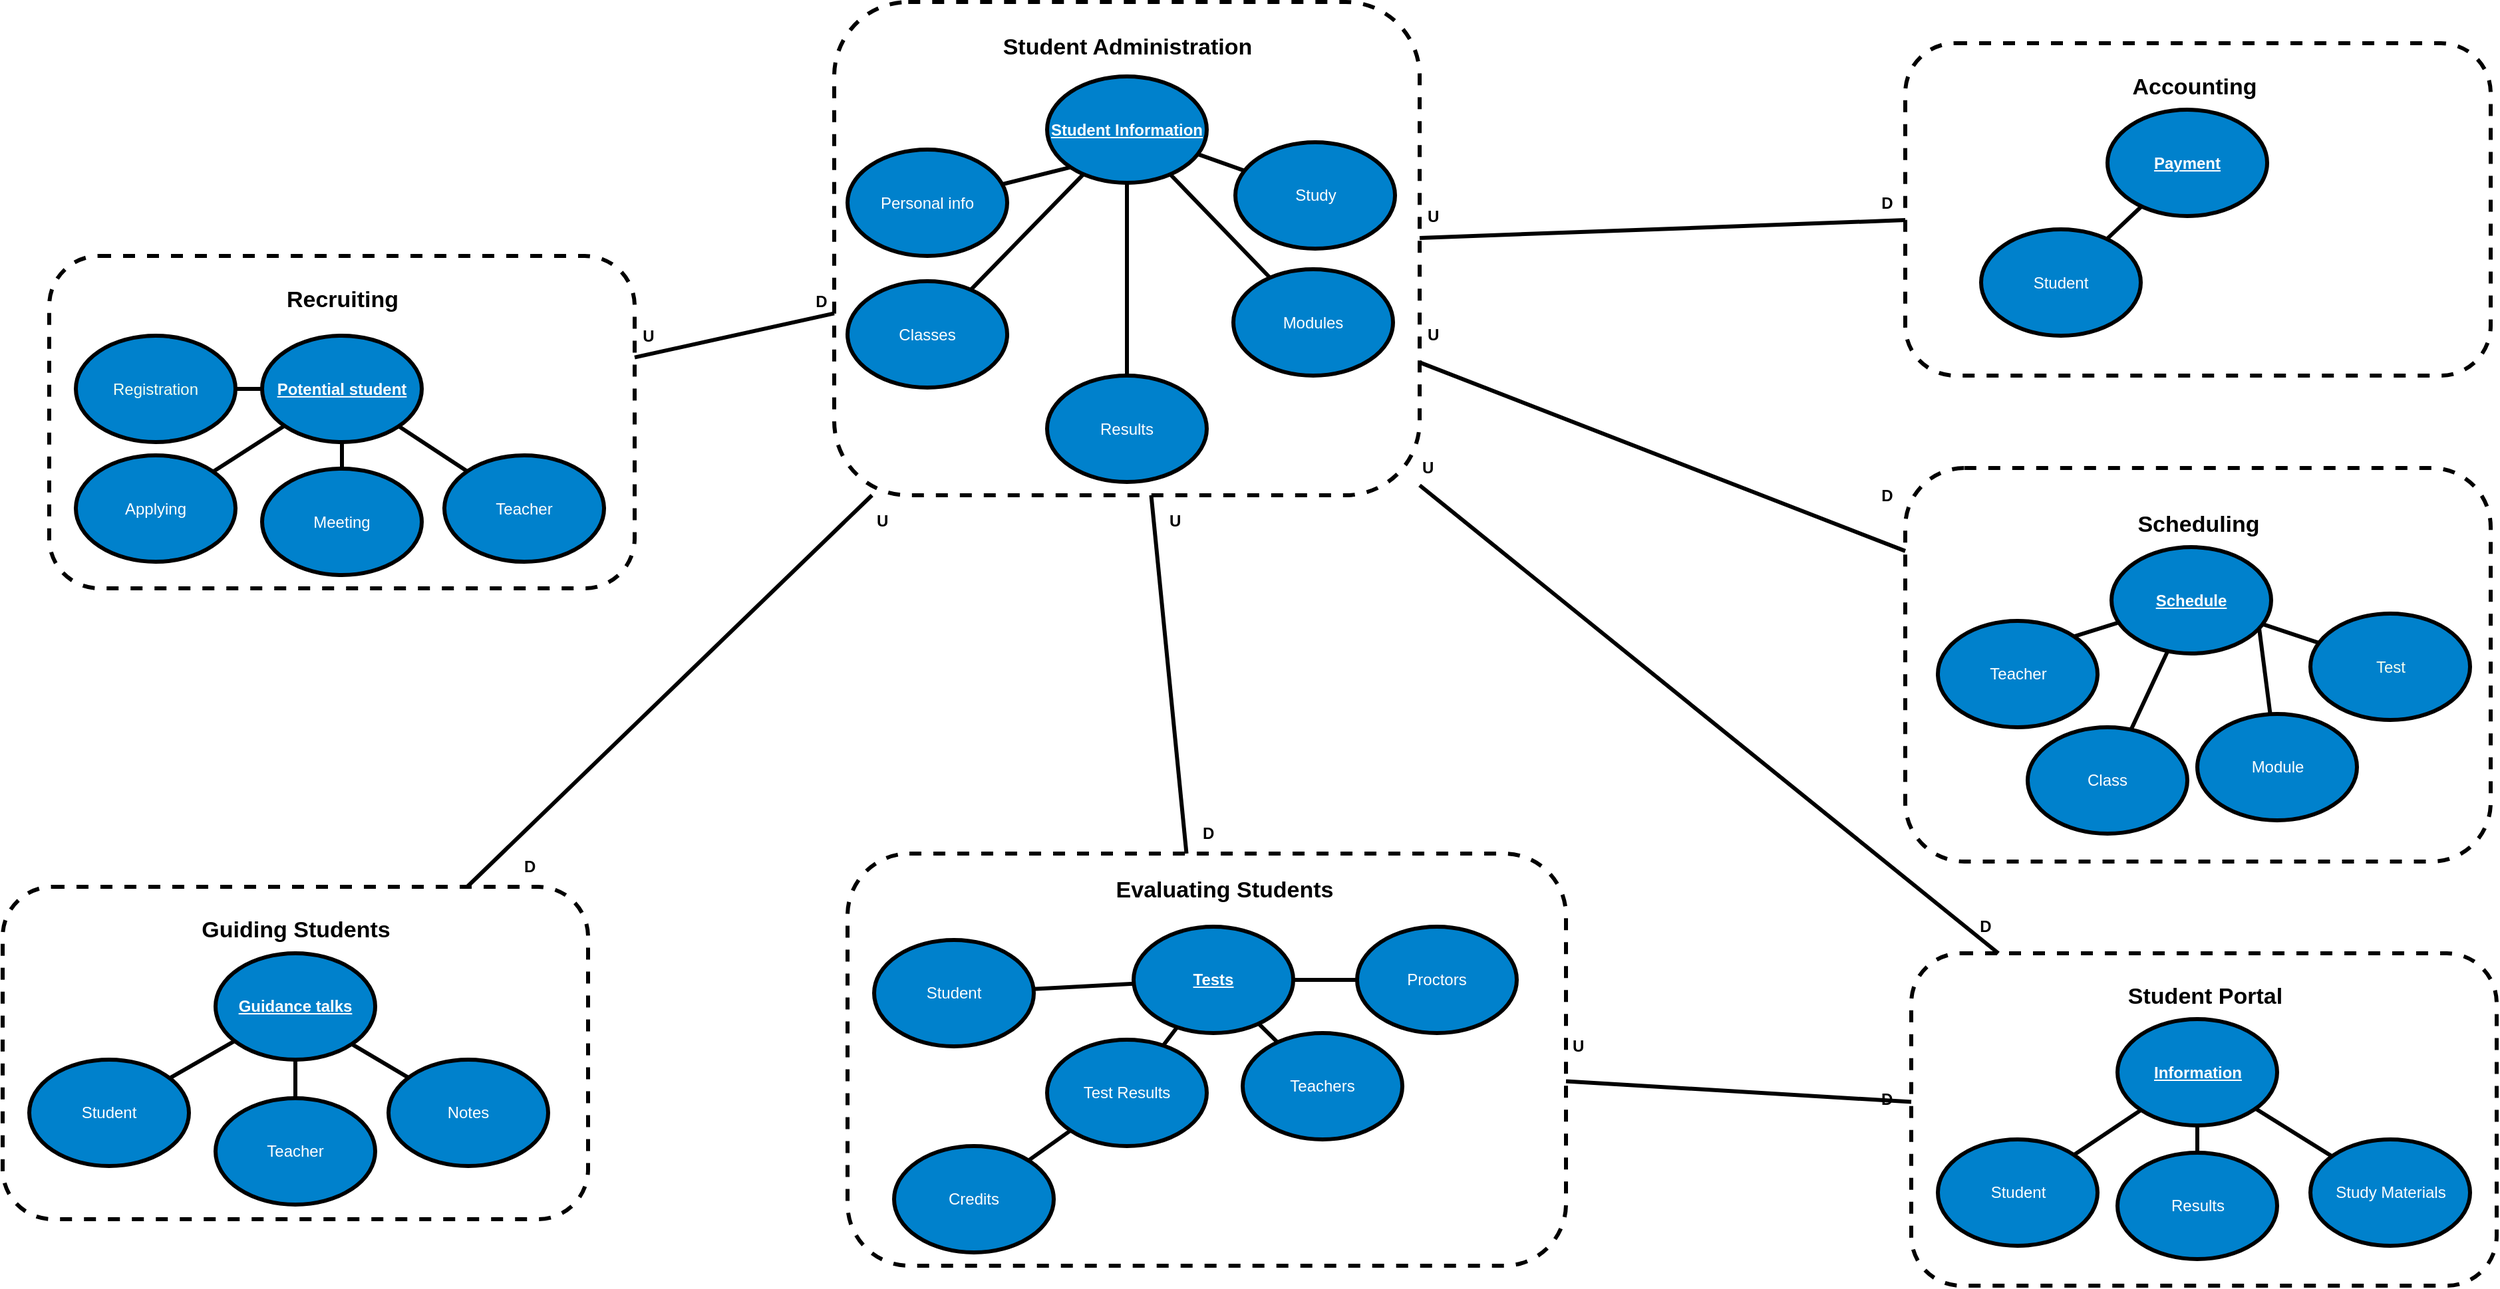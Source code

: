 <mxfile version="10.6.7" type="device"><diagram id="IRbVIgRhommmWBcJU5Y_" name="Page-1"><mxGraphModel dx="1624" dy="449" grid="1" gridSize="10" guides="1" tooltips="1" connect="1" arrows="1" fold="1" page="1" pageScale="1" pageWidth="827" pageHeight="1169" math="0" shadow="0"><root><mxCell id="0"/><mxCell id="1" parent="0"/><mxCell id="iehb84xcE1WrMucQQFT0-1" value="" style="rounded=1;whiteSpace=wrap;html=1;dashed=1;strokeWidth=3;" parent="1" vertex="1"><mxGeometry x="-750" y="495.5" width="440" height="250" as="geometry"/></mxCell><mxCell id="iehb84xcE1WrMucQQFT0-2" value="&lt;div style=&quot;text-align: right ; font-size: 17px&quot;&gt;&lt;font style=&quot;font-size: 17px&quot;&gt;&lt;b&gt;Recruiting&lt;/b&gt;&lt;/font&gt;&lt;/div&gt;" style="text;html=1;resizable=0;points=[];autosize=1;align=center;verticalAlign=top;spacingTop=-4;" parent="1" vertex="1"><mxGeometry x="-580" y="515.5" width="100" height="20" as="geometry"/></mxCell><mxCell id="iehb84xcE1WrMucQQFT0-7" value="" style="rounded=1;whiteSpace=wrap;html=1;dashed=1;strokeWidth=3;" parent="1" vertex="1"><mxGeometry x="-160" y="304.5" width="440" height="371" as="geometry"/></mxCell><mxCell id="iehb84xcE1WrMucQQFT0-8" value="&lt;div style=&quot;text-align: right ; font-size: 17px&quot;&gt;&lt;font style=&quot;font-size: 17px&quot;&gt;&lt;b&gt;Student Administration&lt;/b&gt;&lt;/font&gt;&lt;/div&gt;" style="text;html=1;resizable=0;points=[];autosize=1;align=center;verticalAlign=top;spacingTop=-4;" parent="1" vertex="1"><mxGeometry x="-40" y="325.5" width="200" height="20" as="geometry"/></mxCell><mxCell id="iehb84xcE1WrMucQQFT0-9" value="" style="rounded=1;whiteSpace=wrap;html=1;dashed=1;strokeWidth=3;" parent="1" vertex="1"><mxGeometry x="645" y="335.5" width="440" height="250" as="geometry"/></mxCell><mxCell id="iehb84xcE1WrMucQQFT0-10" value="&lt;div style=&quot;text-align: right ; font-size: 17px&quot;&gt;&lt;font style=&quot;font-size: 17px&quot;&gt;&lt;b&gt;Accounting&lt;/b&gt;&lt;/font&gt;&lt;/div&gt;" style="text;html=1;resizable=0;points=[];autosize=1;align=center;verticalAlign=top;spacingTop=-4;" parent="1" vertex="1"><mxGeometry x="807" y="355.5" width="110" height="20" as="geometry"/></mxCell><mxCell id="iehb84xcE1WrMucQQFT0-11" value="" style="rounded=1;whiteSpace=wrap;html=1;dashed=1;strokeWidth=3;" parent="1" vertex="1"><mxGeometry x="649.5" y="1020" width="440" height="250" as="geometry"/></mxCell><mxCell id="iehb84xcE1WrMucQQFT0-12" value="&lt;div style=&quot;text-align: right ; font-size: 17px&quot;&gt;&lt;font style=&quot;font-size: 17px&quot;&gt;&lt;b&gt;Student Portal&lt;/b&gt;&lt;/font&gt;&lt;/div&gt;" style="text;html=1;resizable=0;points=[];autosize=1;align=center;verticalAlign=top;spacingTop=-4;" parent="1" vertex="1"><mxGeometry x="804.5" y="1040" width="130" height="20" as="geometry"/></mxCell><mxCell id="iehb84xcE1WrMucQQFT0-13" value="" style="rounded=1;whiteSpace=wrap;html=1;dashed=1;strokeWidth=3;" parent="1" vertex="1"><mxGeometry x="-785" y="970" width="440" height="250" as="geometry"/></mxCell><mxCell id="iehb84xcE1WrMucQQFT0-14" value="&lt;div style=&quot;text-align: right ; font-size: 17px&quot;&gt;&lt;font style=&quot;font-size: 17px&quot;&gt;&lt;b&gt;Guiding Students&lt;/b&gt;&lt;/font&gt;&lt;/div&gt;" style="text;html=1;resizable=0;points=[];autosize=1;align=center;verticalAlign=top;spacingTop=-4;" parent="1" vertex="1"><mxGeometry x="-645" y="990" width="160" height="20" as="geometry"/></mxCell><mxCell id="iehb84xcE1WrMucQQFT0-15" value="" style="rounded=1;whiteSpace=wrap;html=1;dashed=1;strokeWidth=3;" parent="1" vertex="1"><mxGeometry x="-150" y="945" width="540" height="310" as="geometry"/></mxCell><mxCell id="iehb84xcE1WrMucQQFT0-16" value="&lt;div style=&quot;text-align: right ; font-size: 17px&quot;&gt;&lt;font style=&quot;font-size: 17px&quot;&gt;&lt;b&gt;Evaluating Students&lt;/b&gt;&lt;/font&gt;&lt;/div&gt;" style="text;html=1;resizable=0;points=[];autosize=1;align=center;verticalAlign=top;spacingTop=-4;" parent="1" vertex="1"><mxGeometry x="43" y="960" width="180" height="20" as="geometry"/></mxCell><mxCell id="iehb84xcE1WrMucQQFT0-17" value="&lt;font color=&quot;#ffffff&quot;&gt;&lt;b&gt;&lt;u&gt;Payment&lt;/u&gt;&lt;/b&gt;&lt;/font&gt;" style="ellipse;whiteSpace=wrap;html=1;strokeWidth=3;align=center;fontColor=#F3FFF0;fillColor=#0081CC;" parent="1" vertex="1"><mxGeometry x="797" y="385.5" width="120" height="80" as="geometry"/></mxCell><mxCell id="iehb84xcE1WrMucQQFT0-18" value="&lt;font color=&quot;#ffffff&quot;&gt;&lt;b&gt;&lt;u&gt;Potential student&lt;/u&gt;&lt;/b&gt;&lt;br&gt;&lt;/font&gt;" style="ellipse;whiteSpace=wrap;html=1;strokeWidth=3;align=center;fontColor=#F3FFF0;fillColor=#0081CC;" parent="1" vertex="1"><mxGeometry x="-590" y="555.5" width="120" height="80" as="geometry"/></mxCell><mxCell id="iehb84xcE1WrMucQQFT0-19" value="&lt;font color=&quot;#ffffff&quot;&gt;&lt;b&gt;&lt;u&gt;Student Information&lt;/u&gt;&lt;/b&gt;&lt;/font&gt;" style="ellipse;whiteSpace=wrap;html=1;strokeWidth=3;align=center;fontColor=#F3FFF0;fillColor=#0081CC;" parent="1" vertex="1"><mxGeometry y="360.5" width="120" height="80" as="geometry"/></mxCell><mxCell id="iehb84xcE1WrMucQQFT0-20" value="" style="rounded=1;whiteSpace=wrap;html=1;dashed=1;strokeWidth=3;" parent="1" vertex="1"><mxGeometry x="645" y="655" width="440" height="296" as="geometry"/></mxCell><mxCell id="iehb84xcE1WrMucQQFT0-21" value="&lt;div style=&quot;text-align: right ; font-size: 17px&quot;&gt;&lt;font style=&quot;font-size: 17px&quot;&gt;&lt;b&gt;Scheduling&lt;/b&gt;&lt;/font&gt;&lt;/div&gt;" style="text;html=1;resizable=0;points=[];autosize=1;align=center;verticalAlign=top;spacingTop=-4;" parent="1" vertex="1"><mxGeometry x="810" y="684.5" width="110" height="20" as="geometry"/></mxCell><mxCell id="iehb84xcE1WrMucQQFT0-22" value="&lt;font color=&quot;#ffffff&quot;&gt;Student&lt;/font&gt;" style="ellipse;whiteSpace=wrap;html=1;strokeWidth=3;align=center;fontColor=#F3FFF0;fillColor=#0081CC;" parent="1" vertex="1"><mxGeometry x="-130" y="1010" width="120" height="80" as="geometry"/></mxCell><mxCell id="iehb84xcE1WrMucQQFT0-24" value="&lt;font color=&quot;#ffffff&quot;&gt;&lt;b&gt;&lt;u&gt;Information&lt;/u&gt;&lt;/b&gt;&lt;/font&gt;" style="ellipse;whiteSpace=wrap;html=1;strokeWidth=3;align=center;fontColor=#F3FFF0;fillColor=#0081CC;" parent="1" vertex="1"><mxGeometry x="804.5" y="1069.5" width="120" height="80" as="geometry"/></mxCell><mxCell id="iehb84xcE1WrMucQQFT0-25" value="&lt;font color=&quot;#ffffff&quot;&gt;&lt;b&gt;&lt;u&gt;Guidance talks&lt;/u&gt;&lt;/b&gt;&lt;/font&gt;" style="ellipse;whiteSpace=wrap;html=1;strokeWidth=3;align=center;fontColor=#F3FFF0;fillColor=#0081CC;" parent="1" vertex="1"><mxGeometry x="-625" y="1020" width="120" height="80" as="geometry"/></mxCell><mxCell id="iehb84xcE1WrMucQQFT0-26" value="&lt;font color=&quot;#ffffff&quot;&gt;Student&lt;/font&gt;" style="ellipse;whiteSpace=wrap;html=1;strokeWidth=3;align=center;fontColor=#F3FFF0;fillColor=#0081CC;" parent="1" vertex="1"><mxGeometry x="-765" y="1100" width="120" height="80" as="geometry"/></mxCell><mxCell id="iehb84xcE1WrMucQQFT0-27" value="&lt;font color=&quot;#ffffff&quot;&gt;Teacher&lt;/font&gt;" style="ellipse;whiteSpace=wrap;html=1;strokeWidth=3;align=center;fontColor=#F3FFF0;fillColor=#0081CC;" parent="1" vertex="1"><mxGeometry x="-625" y="1129" width="120" height="80" as="geometry"/></mxCell><mxCell id="iehb84xcE1WrMucQQFT0-28" value="&lt;font color=&quot;#ffffff&quot;&gt;Notes&lt;/font&gt;" style="ellipse;whiteSpace=wrap;html=1;strokeWidth=3;align=center;fontColor=#F3FFF0;fillColor=#0081CC;" parent="1" vertex="1"><mxGeometry x="-495" y="1100" width="120" height="80" as="geometry"/></mxCell><mxCell id="iehb84xcE1WrMucQQFT0-30" value="" style="endArrow=none;html=1;fontColor=#F3FFF0;entryX=1;entryY=1;entryDx=0;entryDy=0;strokeWidth=3;" parent="1" source="iehb84xcE1WrMucQQFT0-28" target="iehb84xcE1WrMucQQFT0-25" edge="1"><mxGeometry width="50" height="50" relative="1" as="geometry"><mxPoint x="-1535" y="1290" as="sourcePoint"/><mxPoint x="-1485" y="1240" as="targetPoint"/></mxGeometry></mxCell><mxCell id="iehb84xcE1WrMucQQFT0-31" value="" style="endArrow=none;html=1;fontColor=#F3FFF0;entryX=0.5;entryY=1;entryDx=0;entryDy=0;strokeWidth=3;" parent="1" source="iehb84xcE1WrMucQQFT0-27" target="iehb84xcE1WrMucQQFT0-25" edge="1"><mxGeometry width="50" height="50" relative="1" as="geometry"><mxPoint x="-469.901" y="1123.468" as="sourcePoint"/><mxPoint x="-513" y="1098" as="targetPoint"/></mxGeometry></mxCell><mxCell id="iehb84xcE1WrMucQQFT0-32" value="" style="endArrow=none;html=1;fontColor=#F3FFF0;strokeWidth=3;" parent="1" source="iehb84xcE1WrMucQQFT0-25" target="iehb84xcE1WrMucQQFT0-26" edge="1"><mxGeometry width="50" height="50" relative="1" as="geometry"><mxPoint x="-459.901" y="1133.468" as="sourcePoint"/><mxPoint x="-503" y="1108" as="targetPoint"/></mxGeometry></mxCell><mxCell id="iehb84xcE1WrMucQQFT0-34" value="&lt;font color=&quot;#ffffff&quot;&gt;Meeting&lt;/font&gt;" style="ellipse;whiteSpace=wrap;html=1;strokeWidth=3;align=center;fontColor=#F3FFF0;fillColor=#0081CC;" parent="1" vertex="1"><mxGeometry x="-590" y="655.5" width="120" height="80" as="geometry"/></mxCell><mxCell id="iehb84xcE1WrMucQQFT0-35" value="&lt;font color=&quot;#ffffff&quot;&gt;Teacher&lt;br&gt;&lt;/font&gt;" style="ellipse;whiteSpace=wrap;html=1;strokeWidth=3;align=center;fontColor=#F3FFF0;fillColor=#0081CC;" parent="1" vertex="1"><mxGeometry x="-453" y="645.5" width="120" height="80" as="geometry"/></mxCell><mxCell id="iehb84xcE1WrMucQQFT0-36" value="" style="endArrow=none;html=1;fontColor=#F3FFF0;strokeWidth=3;" parent="1" source="iehb84xcE1WrMucQQFT0-35" target="iehb84xcE1WrMucQQFT0-18" edge="1"><mxGeometry width="50" height="50" relative="1" as="geometry"><mxPoint x="-105.812" y="931.33" as="sourcePoint"/><mxPoint x="-154.445" y="959.468" as="targetPoint"/></mxGeometry></mxCell><mxCell id="iehb84xcE1WrMucQQFT0-37" value="" style="endArrow=none;html=1;fontColor=#F3FFF0;strokeWidth=3;" parent="1" source="iehb84xcE1WrMucQQFT0-34" target="iehb84xcE1WrMucQQFT0-18" edge="1"><mxGeometry width="50" height="50" relative="1" as="geometry"><mxPoint x="-95.812" y="941.33" as="sourcePoint"/><mxPoint x="-144.445" y="969.468" as="targetPoint"/></mxGeometry></mxCell><mxCell id="iehb84xcE1WrMucQQFT0-39" value="&lt;font color=&quot;#ffffff&quot;&gt;Student&lt;/font&gt;" style="ellipse;whiteSpace=wrap;html=1;strokeWidth=3;align=center;fontColor=#F3FFF0;fillColor=#0081CC;" parent="1" vertex="1"><mxGeometry x="669.5" y="1160" width="120" height="80" as="geometry"/></mxCell><mxCell id="iehb84xcE1WrMucQQFT0-40" value="" style="endArrow=none;html=1;fontColor=#F3FFF0;strokeWidth=3;" parent="1" source="iehb84xcE1WrMucQQFT0-39" target="iehb84xcE1WrMucQQFT0-24" edge="1"><mxGeometry width="50" height="50" relative="1" as="geometry"><mxPoint x="513.506" y="1192.099" as="sourcePoint"/><mxPoint x="462.237" y="1158.076" as="targetPoint"/></mxGeometry></mxCell><mxCell id="iehb84xcE1WrMucQQFT0-41" value="&lt;font color=&quot;#ffffff&quot;&gt;Personal info&lt;br&gt;&lt;/font&gt;" style="ellipse;whiteSpace=wrap;html=1;strokeWidth=3;align=center;fontColor=#F3FFF0;fillColor=#0081CC;" parent="1" vertex="1"><mxGeometry x="-150" y="415.5" width="120" height="80" as="geometry"/></mxCell><mxCell id="iehb84xcE1WrMucQQFT0-42" value="&lt;font color=&quot;#ffffff&quot;&gt;Classes&lt;/font&gt;" style="ellipse;whiteSpace=wrap;html=1;strokeWidth=3;align=center;fontColor=#F3FFF0;fillColor=#0081CC;" parent="1" vertex="1"><mxGeometry x="-150" y="514.5" width="120" height="80" as="geometry"/></mxCell><mxCell id="iehb84xcE1WrMucQQFT0-43" value="&lt;font color=&quot;#ffffff&quot;&gt;Modules&lt;br&gt;&lt;/font&gt;" style="ellipse;whiteSpace=wrap;html=1;strokeWidth=3;align=center;fontColor=#F3FFF0;fillColor=#0081CC;" parent="1" vertex="1"><mxGeometry x="140" y="505.5" width="120" height="80" as="geometry"/></mxCell><mxCell id="iehb84xcE1WrMucQQFT0-44" value="&lt;font color=&quot;#ffffff&quot;&gt;Study&lt;/font&gt;" style="ellipse;whiteSpace=wrap;html=1;strokeWidth=3;align=center;fontColor=#F3FFF0;fillColor=#0081CC;" parent="1" vertex="1"><mxGeometry x="141.5" y="410" width="120" height="80" as="geometry"/></mxCell><mxCell id="iehb84xcE1WrMucQQFT0-45" value="&lt;font color=&quot;#ffffff&quot;&gt;Results&lt;/font&gt;" style="ellipse;whiteSpace=wrap;html=1;strokeWidth=3;align=center;fontColor=#F3FFF0;fillColor=#0081CC;" parent="1" vertex="1"><mxGeometry y="585.5" width="120" height="80" as="geometry"/></mxCell><mxCell id="iehb84xcE1WrMucQQFT0-46" value="" style="endArrow=none;html=1;fontColor=#F3FFF0;strokeWidth=3;" parent="1" source="iehb84xcE1WrMucQQFT0-19" target="iehb84xcE1WrMucQQFT0-44" edge="1"><mxGeometry width="50" height="50" relative="1" as="geometry"><mxPoint x="540" y="175.5" as="sourcePoint"/><mxPoint x="540" y="155.5" as="targetPoint"/></mxGeometry></mxCell><mxCell id="iehb84xcE1WrMucQQFT0-47" value="" style="endArrow=none;html=1;fontColor=#F3FFF0;strokeWidth=3;" parent="1" source="iehb84xcE1WrMucQQFT0-19" target="iehb84xcE1WrMucQQFT0-43" edge="1"><mxGeometry width="50" height="50" relative="1" as="geometry"><mxPoint x="123.049" y="429.188" as="sourcePoint"/><mxPoint x="158.295" y="441.51" as="targetPoint"/></mxGeometry></mxCell><mxCell id="iehb84xcE1WrMucQQFT0-48" value="" style="endArrow=none;html=1;fontColor=#F3FFF0;strokeWidth=3;" parent="1" source="iehb84xcE1WrMucQQFT0-19" target="iehb84xcE1WrMucQQFT0-45" edge="1"><mxGeometry width="50" height="50" relative="1" as="geometry"><mxPoint x="133.049" y="439.188" as="sourcePoint"/><mxPoint x="168.295" y="451.51" as="targetPoint"/></mxGeometry></mxCell><mxCell id="iehb84xcE1WrMucQQFT0-49" value="" style="endArrow=none;html=1;fontColor=#F3FFF0;strokeWidth=3;" parent="1" source="iehb84xcE1WrMucQQFT0-19" target="iehb84xcE1WrMucQQFT0-42" edge="1"><mxGeometry width="50" height="50" relative="1" as="geometry"><mxPoint x="143.049" y="449.188" as="sourcePoint"/><mxPoint x="178.295" y="461.51" as="targetPoint"/></mxGeometry></mxCell><mxCell id="iehb84xcE1WrMucQQFT0-50" value="" style="endArrow=none;html=1;fontColor=#F3FFF0;strokeWidth=3;exitX=0;exitY=1;exitDx=0;exitDy=0;" parent="1" source="iehb84xcE1WrMucQQFT0-19" target="iehb84xcE1WrMucQQFT0-41" edge="1"><mxGeometry width="50" height="50" relative="1" as="geometry"><mxPoint x="153.049" y="459.188" as="sourcePoint"/><mxPoint x="188.295" y="471.51" as="targetPoint"/></mxGeometry></mxCell><mxCell id="iehb84xcE1WrMucQQFT0-51" value="&lt;font color=&quot;#ffffff&quot;&gt;Results&lt;br&gt;&lt;/font&gt;" style="ellipse;whiteSpace=wrap;html=1;strokeWidth=3;align=center;fontColor=#F3FFF0;fillColor=#0081CC;" parent="1" vertex="1"><mxGeometry x="804.5" y="1170" width="120" height="80" as="geometry"/></mxCell><mxCell id="iehb84xcE1WrMucQQFT0-52" value="&lt;font color=&quot;#ffffff&quot;&gt;Study Materials&lt;br&gt;&lt;/font&gt;" style="ellipse;whiteSpace=wrap;html=1;strokeWidth=3;align=center;fontColor=#F3FFF0;fillColor=#0081CC;" parent="1" vertex="1"><mxGeometry x="949.5" y="1160" width="120" height="80" as="geometry"/></mxCell><mxCell id="iehb84xcE1WrMucQQFT0-53" value="" style="endArrow=none;html=1;fontColor=#F3FFF0;strokeWidth=3;" parent="1" source="iehb84xcE1WrMucQQFT0-51" target="iehb84xcE1WrMucQQFT0-24" edge="1"><mxGeometry width="50" height="50" relative="1" as="geometry"><mxPoint x="781.696" y="1181.563" as="sourcePoint"/><mxPoint x="832.074" y="1147.784" as="targetPoint"/></mxGeometry></mxCell><mxCell id="iehb84xcE1WrMucQQFT0-54" value="" style="endArrow=none;html=1;fontColor=#F3FFF0;strokeWidth=3;" parent="1" source="iehb84xcE1WrMucQQFT0-52" target="iehb84xcE1WrMucQQFT0-24" edge="1"><mxGeometry width="50" height="50" relative="1" as="geometry"><mxPoint x="791.696" y="1191.563" as="sourcePoint"/><mxPoint x="842.074" y="1157.784" as="targetPoint"/></mxGeometry></mxCell><mxCell id="iehb84xcE1WrMucQQFT0-55" value="&lt;font color=&quot;#ffffff&quot;&gt;&lt;b&gt;&lt;u&gt;Tests&lt;/u&gt;&lt;/b&gt;&lt;/font&gt;" style="ellipse;whiteSpace=wrap;html=1;strokeWidth=3;align=center;fontColor=#F3FFF0;fillColor=#0081CC;" parent="1" vertex="1"><mxGeometry x="65" y="1000" width="120" height="80" as="geometry"/></mxCell><mxCell id="iehb84xcE1WrMucQQFT0-56" value="&lt;font color=&quot;#ffffff&quot;&gt;Test Results&lt;/font&gt;" style="ellipse;whiteSpace=wrap;html=1;strokeWidth=3;align=center;fontColor=#F3FFF0;fillColor=#0081CC;" parent="1" vertex="1"><mxGeometry y="1085" width="120" height="80" as="geometry"/></mxCell><mxCell id="iehb84xcE1WrMucQQFT0-57" value="&lt;font color=&quot;#ffffff&quot;&gt;Proctors&lt;/font&gt;" style="ellipse;whiteSpace=wrap;html=1;strokeWidth=3;align=center;fontColor=#F3FFF0;fillColor=#0081CC;" parent="1" vertex="1"><mxGeometry x="233" y="1000" width="120" height="80" as="geometry"/></mxCell><mxCell id="iehb84xcE1WrMucQQFT0-58" value="&lt;font color=&quot;#ffffff&quot;&gt;Teachers&lt;/font&gt;" style="ellipse;whiteSpace=wrap;html=1;strokeWidth=3;align=center;fontColor=#F3FFF0;fillColor=#0081CC;" parent="1" vertex="1"><mxGeometry x="147" y="1080" width="120" height="80" as="geometry"/></mxCell><mxCell id="iehb84xcE1WrMucQQFT0-59" value="&lt;font color=&quot;#ffffff&quot;&gt;Applying&lt;/font&gt;" style="ellipse;whiteSpace=wrap;html=1;strokeWidth=3;align=center;fontColor=#F3FFF0;fillColor=#0081CC;" parent="1" vertex="1"><mxGeometry x="-730" y="645.5" width="120" height="80" as="geometry"/></mxCell><mxCell id="iehb84xcE1WrMucQQFT0-60" value="" style="endArrow=none;html=1;fontColor=#F3FFF0;strokeWidth=3;" parent="1" source="iehb84xcE1WrMucQQFT0-59" target="iehb84xcE1WrMucQQFT0-18" edge="1"><mxGeometry width="50" height="50" relative="1" as="geometry"><mxPoint x="-520" y="665.5" as="sourcePoint"/><mxPoint x="-520" y="645.5" as="targetPoint"/></mxGeometry></mxCell><mxCell id="iehb84xcE1WrMucQQFT0-61" value="&lt;font color=&quot;#ffffff&quot;&gt;Teacher&lt;/font&gt;" style="ellipse;whiteSpace=wrap;html=1;strokeWidth=3;align=center;fontColor=#F3FFF0;fillColor=#0081CC;" parent="1" vertex="1"><mxGeometry x="669.5" y="770" width="120" height="80" as="geometry"/></mxCell><mxCell id="iehb84xcE1WrMucQQFT0-62" value="&lt;div&gt;&lt;font color=&quot;#ffffff&quot;&gt;&lt;b&gt;&lt;u&gt;Schedule&lt;/u&gt;&lt;/b&gt;&lt;/font&gt;&lt;/div&gt;" style="ellipse;whiteSpace=wrap;html=1;strokeWidth=3;align=center;fontColor=#F3FFF0;fillColor=#0081CC;" parent="1" vertex="1"><mxGeometry x="800" y="714.5" width="120" height="80" as="geometry"/></mxCell><mxCell id="iehb84xcE1WrMucQQFT0-63" value="&lt;font color=&quot;#ffffff&quot;&gt;Class&lt;/font&gt;" style="ellipse;whiteSpace=wrap;html=1;strokeWidth=3;align=center;fontColor=#F3FFF0;fillColor=#0081CC;" parent="1" vertex="1"><mxGeometry x="737" y="850" width="120" height="80" as="geometry"/></mxCell><mxCell id="iehb84xcE1WrMucQQFT0-64" value="&lt;font color=&quot;#ffffff&quot;&gt;Module&lt;/font&gt;" style="ellipse;whiteSpace=wrap;html=1;strokeWidth=3;align=center;fontColor=#F3FFF0;fillColor=#0081CC;" parent="1" vertex="1"><mxGeometry x="864.5" y="840" width="120" height="80" as="geometry"/></mxCell><mxCell id="iehb84xcE1WrMucQQFT0-65" value="&lt;font color=&quot;#ffffff&quot;&gt;Student&lt;/font&gt;" style="ellipse;whiteSpace=wrap;html=1;strokeWidth=3;align=center;fontColor=#F3FFF0;fillColor=#0081CC;" parent="1" vertex="1"><mxGeometry x="702" y="475.5" width="120" height="80" as="geometry"/></mxCell><mxCell id="iehb84xcE1WrMucQQFT0-66" value="" style="endArrow=none;html=1;fontColor=#F3FFF0;strokeWidth=3;" parent="1" source="iehb84xcE1WrMucQQFT0-17" target="iehb84xcE1WrMucQQFT0-65" edge="1"><mxGeometry width="50" height="50" relative="1" as="geometry"><mxPoint x="455.049" y="449.188" as="sourcePoint"/><mxPoint x="490.295" y="461.51" as="targetPoint"/></mxGeometry></mxCell><mxCell id="iehb84xcE1WrMucQQFT0-67" value="" style="endArrow=none;html=1;fontColor=#F3FFF0;strokeWidth=3;entryX=0.925;entryY=0.763;entryDx=0;entryDy=0;entryPerimeter=0;" parent="1" source="iehb84xcE1WrMucQQFT0-64" target="iehb84xcE1WrMucQQFT0-62" edge="1"><mxGeometry width="50" height="50" relative="1" as="geometry"><mxPoint x="1248.094" y="1096.668" as="sourcePoint"/><mxPoint x="1301.809" y="1062.265" as="targetPoint"/></mxGeometry></mxCell><mxCell id="iehb84xcE1WrMucQQFT0-68" value="" style="endArrow=none;html=1;fontColor=#F3FFF0;strokeWidth=3;" parent="1" source="iehb84xcE1WrMucQQFT0-63" target="iehb84xcE1WrMucQQFT0-62" edge="1"><mxGeometry width="50" height="50" relative="1" as="geometry"><mxPoint x="947.441" y="795.206" as="sourcePoint"/><mxPoint x="921" y="785.5" as="targetPoint"/></mxGeometry></mxCell><mxCell id="iehb84xcE1WrMucQQFT0-69" value="" style="endArrow=none;html=1;fontColor=#F3FFF0;strokeWidth=3;exitX=1;exitY=0;exitDx=0;exitDy=0;" parent="1" source="iehb84xcE1WrMucQQFT0-61" target="iehb84xcE1WrMucQQFT0-62" edge="1"><mxGeometry width="50" height="50" relative="1" as="geometry"><mxPoint x="957.441" y="805.206" as="sourcePoint"/><mxPoint x="931" y="795.5" as="targetPoint"/></mxGeometry></mxCell><mxCell id="iehb84xcE1WrMucQQFT0-70" value="" style="endArrow=none;html=1;fontColor=#F3FFF0;strokeWidth=3;" parent="1" source="iehb84xcE1WrMucQQFT0-55" target="iehb84xcE1WrMucQQFT0-22" edge="1"><mxGeometry width="50" height="50" relative="1" as="geometry"><mxPoint x="-297.559" y="1170.706" as="sourcePoint"/><mxPoint x="-324" y="1161" as="targetPoint"/></mxGeometry></mxCell><mxCell id="iehb84xcE1WrMucQQFT0-71" value="" style="endArrow=none;html=1;fontColor=#F3FFF0;strokeWidth=3;" parent="1" source="iehb84xcE1WrMucQQFT0-55" target="iehb84xcE1WrMucQQFT0-56" edge="1"><mxGeometry width="50" height="50" relative="1" as="geometry"><mxPoint x="17.084" y="1128.855" as="sourcePoint"/><mxPoint x="-17.111" y="1141.111" as="targetPoint"/></mxGeometry></mxCell><mxCell id="iehb84xcE1WrMucQQFT0-72" value="" style="endArrow=none;html=1;fontColor=#F3FFF0;strokeWidth=3;" parent="1" source="iehb84xcE1WrMucQQFT0-55" target="iehb84xcE1WrMucQQFT0-58" edge="1"><mxGeometry width="50" height="50" relative="1" as="geometry"><mxPoint x="27.084" y="1138.855" as="sourcePoint"/><mxPoint x="-7.111" y="1151.111" as="targetPoint"/></mxGeometry></mxCell><mxCell id="iehb84xcE1WrMucQQFT0-73" value="" style="endArrow=none;html=1;fontColor=#F3FFF0;strokeWidth=3;" parent="1" source="iehb84xcE1WrMucQQFT0-55" target="iehb84xcE1WrMucQQFT0-57" edge="1"><mxGeometry width="50" height="50" relative="1" as="geometry"><mxPoint x="37.084" y="1148.855" as="sourcePoint"/><mxPoint x="2.889" y="1161.111" as="targetPoint"/></mxGeometry></mxCell><mxCell id="iehb84xcE1WrMucQQFT0-74" value="Registration" style="ellipse;whiteSpace=wrap;html=1;strokeWidth=3;align=center;fontColor=#F3FFF0;fillColor=#0081CC;" parent="1" vertex="1"><mxGeometry x="-730" y="555.5" width="120" height="80" as="geometry"/></mxCell><mxCell id="iehb84xcE1WrMucQQFT0-75" value="" style="endArrow=none;html=1;fontColor=#F3FFF0;strokeWidth=3;" parent="1" source="iehb84xcE1WrMucQQFT0-74" target="iehb84xcE1WrMucQQFT0-18" edge="1"><mxGeometry width="50" height="50" relative="1" as="geometry"><mxPoint x="-616.906" y="667.668" as="sourcePoint"/><mxPoint x="-563.191" y="633.265" as="targetPoint"/></mxGeometry></mxCell><mxCell id="iehb84xcE1WrMucQQFT0-76" value="&lt;font color=&quot;#ffffff&quot;&gt;Credits&lt;/font&gt;" style="ellipse;whiteSpace=wrap;html=1;strokeWidth=3;align=center;fontColor=#F3FFF0;fillColor=#0081CC;" parent="1" vertex="1"><mxGeometry x="-115" y="1165" width="120" height="80" as="geometry"/></mxCell><mxCell id="iehb84xcE1WrMucQQFT0-77" value="" style="endArrow=none;html=1;fontColor=#F3FFF0;strokeWidth=3;entryX=0;entryY=1;entryDx=0;entryDy=0;" parent="1" source="iehb84xcE1WrMucQQFT0-76" target="iehb84xcE1WrMucQQFT0-56" edge="1"><mxGeometry width="50" height="50" relative="1" as="geometry"><mxPoint x="108.021" y="1085.728" as="sourcePoint"/><mxPoint x="97.251" y="1099.364" as="targetPoint"/></mxGeometry></mxCell><mxCell id="iehb84xcE1WrMucQQFT0-78" value="" style="endArrow=none;html=1;fontColor=#F3FFF0;strokeWidth=3;" parent="1" source="iehb84xcE1WrMucQQFT0-7" target="iehb84xcE1WrMucQQFT0-9" edge="1"><mxGeometry width="50" height="50" relative="1" as="geometry"><mxPoint x="574.126" y="1107.549" as="sourcePoint"/><mxPoint x="548.285" y="1132.174" as="targetPoint"/></mxGeometry></mxCell><mxCell id="yKqOnkHvirp-LCM5OU_v-4" value="&lt;b&gt;D&lt;/b&gt;" style="text;html=1;resizable=0;points=[];align=center;verticalAlign=middle;labelBackgroundColor=#ffffff;" parent="iehb84xcE1WrMucQQFT0-78" vertex="1" connectable="0"><mxGeometry x="0.915" relative="1" as="geometry"><mxPoint x="1" y="-13.5" as="offset"/></mxGeometry></mxCell><mxCell id="yKqOnkHvirp-LCM5OU_v-6" value="&lt;b&gt;D&lt;/b&gt;" style="text;html=1;resizable=0;points=[];align=center;verticalAlign=middle;labelBackgroundColor=#ffffff;" parent="iehb84xcE1WrMucQQFT0-78" vertex="1" connectable="0"><mxGeometry x="0.915" relative="1" as="geometry"><mxPoint x="1" y="206.5" as="offset"/></mxGeometry></mxCell><mxCell id="yKqOnkHvirp-LCM5OU_v-8" value="&lt;b&gt;D&lt;/b&gt;" style="text;html=1;resizable=0;points=[];align=center;verticalAlign=middle;labelBackgroundColor=#ffffff;" parent="iehb84xcE1WrMucQQFT0-78" vertex="1" connectable="0"><mxGeometry x="0.915" relative="1" as="geometry"><mxPoint x="75.5" y="531" as="offset"/></mxGeometry></mxCell><mxCell id="iehb84xcE1WrMucQQFT0-79" value="" style="endArrow=none;html=1;fontColor=#F3FFF0;strokeWidth=3;" parent="1" source="iehb84xcE1WrMucQQFT0-7" target="iehb84xcE1WrMucQQFT0-1" edge="1"><mxGeometry width="50" height="50" relative="1" as="geometry"><mxPoint x="335.056" y="469" as="sourcePoint"/><mxPoint x="498.777" y="285" as="targetPoint"/></mxGeometry></mxCell><mxCell id="yKqOnkHvirp-LCM5OU_v-1" value="U" style="text;html=1;resizable=0;points=[];align=center;verticalAlign=middle;labelBackgroundColor=#ffffff;fontStyle=1" parent="iehb84xcE1WrMucQQFT0-79" vertex="1" connectable="0"><mxGeometry x="0.709" y="1" relative="1" as="geometry"><mxPoint x="-12" y="-12.5" as="offset"/></mxGeometry></mxCell><mxCell id="yKqOnkHvirp-LCM5OU_v-2" value="D" style="text;html=1;resizable=0;points=[];align=center;verticalAlign=middle;labelBackgroundColor=#ffffff;fontStyle=1" parent="iehb84xcE1WrMucQQFT0-79" vertex="1" connectable="0"><mxGeometry x="-0.832" relative="1" as="geometry"><mxPoint x="2.5" y="-11.5" as="offset"/></mxGeometry></mxCell><mxCell id="iehb84xcE1WrMucQQFT0-80" value="" style="endArrow=none;html=1;fontColor=#F3FFF0;strokeWidth=3;" parent="1" source="iehb84xcE1WrMucQQFT0-11" target="iehb84xcE1WrMucQQFT0-7" edge="1"><mxGeometry width="50" height="50" relative="1" as="geometry"><mxPoint x="345.056" y="479" as="sourcePoint"/><mxPoint x="508.777" y="295" as="targetPoint"/></mxGeometry></mxCell><mxCell id="iehb84xcE1WrMucQQFT0-81" value="" style="endArrow=none;html=1;fontColor=#F3FFF0;strokeWidth=3;" parent="1" source="iehb84xcE1WrMucQQFT0-7" target="iehb84xcE1WrMucQQFT0-13" edge="1"><mxGeometry width="50" height="50" relative="1" as="geometry"><mxPoint x="355.056" y="489" as="sourcePoint"/><mxPoint x="518.777" y="305" as="targetPoint"/></mxGeometry></mxCell><mxCell id="iehb84xcE1WrMucQQFT0-82" value="" style="endArrow=none;html=1;fontColor=#F3FFF0;strokeWidth=3;" parent="1" source="iehb84xcE1WrMucQQFT0-7" target="iehb84xcE1WrMucQQFT0-15" edge="1"><mxGeometry width="50" height="50" relative="1" as="geometry"><mxPoint x="330" y="499" as="sourcePoint"/><mxPoint x="528.777" y="315" as="targetPoint"/></mxGeometry></mxCell><mxCell id="iehb84xcE1WrMucQQFT0-83" value="" style="endArrow=none;html=1;fontColor=#F3FFF0;strokeWidth=3;" parent="1" source="iehb84xcE1WrMucQQFT0-7" target="iehb84xcE1WrMucQQFT0-20" edge="1"><mxGeometry width="50" height="50" relative="1" as="geometry"><mxPoint x="375.056" y="509" as="sourcePoint"/><mxPoint x="538.777" y="325" as="targetPoint"/></mxGeometry></mxCell><mxCell id="iehb84xcE1WrMucQQFT0-85" value="" style="endArrow=none;html=1;fontColor=#F3FFF0;strokeWidth=3;" parent="1" source="iehb84xcE1WrMucQQFT0-15" target="iehb84xcE1WrMucQQFT0-11" edge="1"><mxGeometry width="50" height="50" relative="1" as="geometry"><mxPoint x="395.056" y="529" as="sourcePoint"/><mxPoint x="558.777" y="345" as="targetPoint"/></mxGeometry></mxCell><mxCell id="yKqOnkHvirp-LCM5OU_v-3" value="&lt;b&gt;U&lt;/b&gt;" style="text;html=1;resizable=0;points=[];autosize=1;align=left;verticalAlign=top;spacingTop=-4;" parent="1" vertex="1"><mxGeometry x="284" y="455.5" width="20" height="20" as="geometry"/></mxCell><mxCell id="yKqOnkHvirp-LCM5OU_v-5" value="&lt;b&gt;U&lt;/b&gt;" style="text;html=1;resizable=0;points=[];autosize=1;align=left;verticalAlign=top;spacingTop=-4;" parent="1" vertex="1"><mxGeometry x="284" y="544.5" width="20" height="20" as="geometry"/></mxCell><mxCell id="yKqOnkHvirp-LCM5OU_v-7" value="&lt;b&gt;U&lt;/b&gt;" style="text;html=1;resizable=0;points=[];autosize=1;align=left;verticalAlign=top;spacingTop=-4;" parent="1" vertex="1"><mxGeometry x="280" y="644.5" width="20" height="20" as="geometry"/></mxCell><mxCell id="yKqOnkHvirp-LCM5OU_v-9" value="&lt;b&gt;U&lt;/b&gt;" style="text;html=1;resizable=0;points=[];autosize=1;align=left;verticalAlign=top;spacingTop=-4;" parent="1" vertex="1"><mxGeometry x="393" y="1080" width="20" height="20" as="geometry"/></mxCell><mxCell id="yKqOnkHvirp-LCM5OU_v-10" value="&lt;b&gt;D&lt;/b&gt;" style="text;html=1;resizable=0;points=[];autosize=1;align=left;verticalAlign=top;spacingTop=-4;" parent="1" vertex="1"><mxGeometry x="624.5" y="1120" width="20" height="20" as="geometry"/></mxCell><mxCell id="yKqOnkHvirp-LCM5OU_v-11" value="&lt;b&gt;U&lt;/b&gt;" style="text;html=1;resizable=0;points=[];autosize=1;align=left;verticalAlign=top;spacingTop=-4;" parent="1" vertex="1"><mxGeometry x="90" y="684.5" width="20" height="20" as="geometry"/></mxCell><mxCell id="yKqOnkHvirp-LCM5OU_v-12" value="&lt;b&gt;U&lt;/b&gt;" style="text;html=1;resizable=0;points=[];autosize=1;align=left;verticalAlign=top;spacingTop=-4;" parent="1" vertex="1"><mxGeometry x="-130" y="684.5" width="20" height="20" as="geometry"/></mxCell><mxCell id="yKqOnkHvirp-LCM5OU_v-13" value="&lt;b&gt;D&lt;/b&gt;" style="text;html=1;resizable=0;points=[];autosize=1;align=left;verticalAlign=top;spacingTop=-4;" parent="1" vertex="1"><mxGeometry x="-395" y="945" width="20" height="20" as="geometry"/></mxCell><mxCell id="yKqOnkHvirp-LCM5OU_v-14" value="&lt;b&gt;D&lt;/b&gt;" style="text;html=1;resizable=0;points=[];autosize=1;align=left;verticalAlign=top;spacingTop=-4;" parent="1" vertex="1"><mxGeometry x="115" y="920" width="20" height="20" as="geometry"/></mxCell><mxCell id="ycMDVf5JPgva8kGbvfd1-3" value="Test" style="ellipse;whiteSpace=wrap;html=1;strokeWidth=3;align=center;fontColor=#F3FFF0;fillColor=#0081CC;" vertex="1" parent="1"><mxGeometry x="949.5" y="764.5" width="120" height="80" as="geometry"/></mxCell><mxCell id="ycMDVf5JPgva8kGbvfd1-7" value="" style="endArrow=none;html=1;fontColor=#F3FFF0;strokeWidth=3;" edge="1" parent="1" source="ycMDVf5JPgva8kGbvfd1-3" target="iehb84xcE1WrMucQQFT0-62"><mxGeometry width="50" height="50" relative="1" as="geometry"><mxPoint x="916.666" y="850.015" as="sourcePoint"/><mxPoint x="920.571" y="786.143" as="targetPoint"/></mxGeometry></mxCell></root></mxGraphModel></diagram></mxfile>